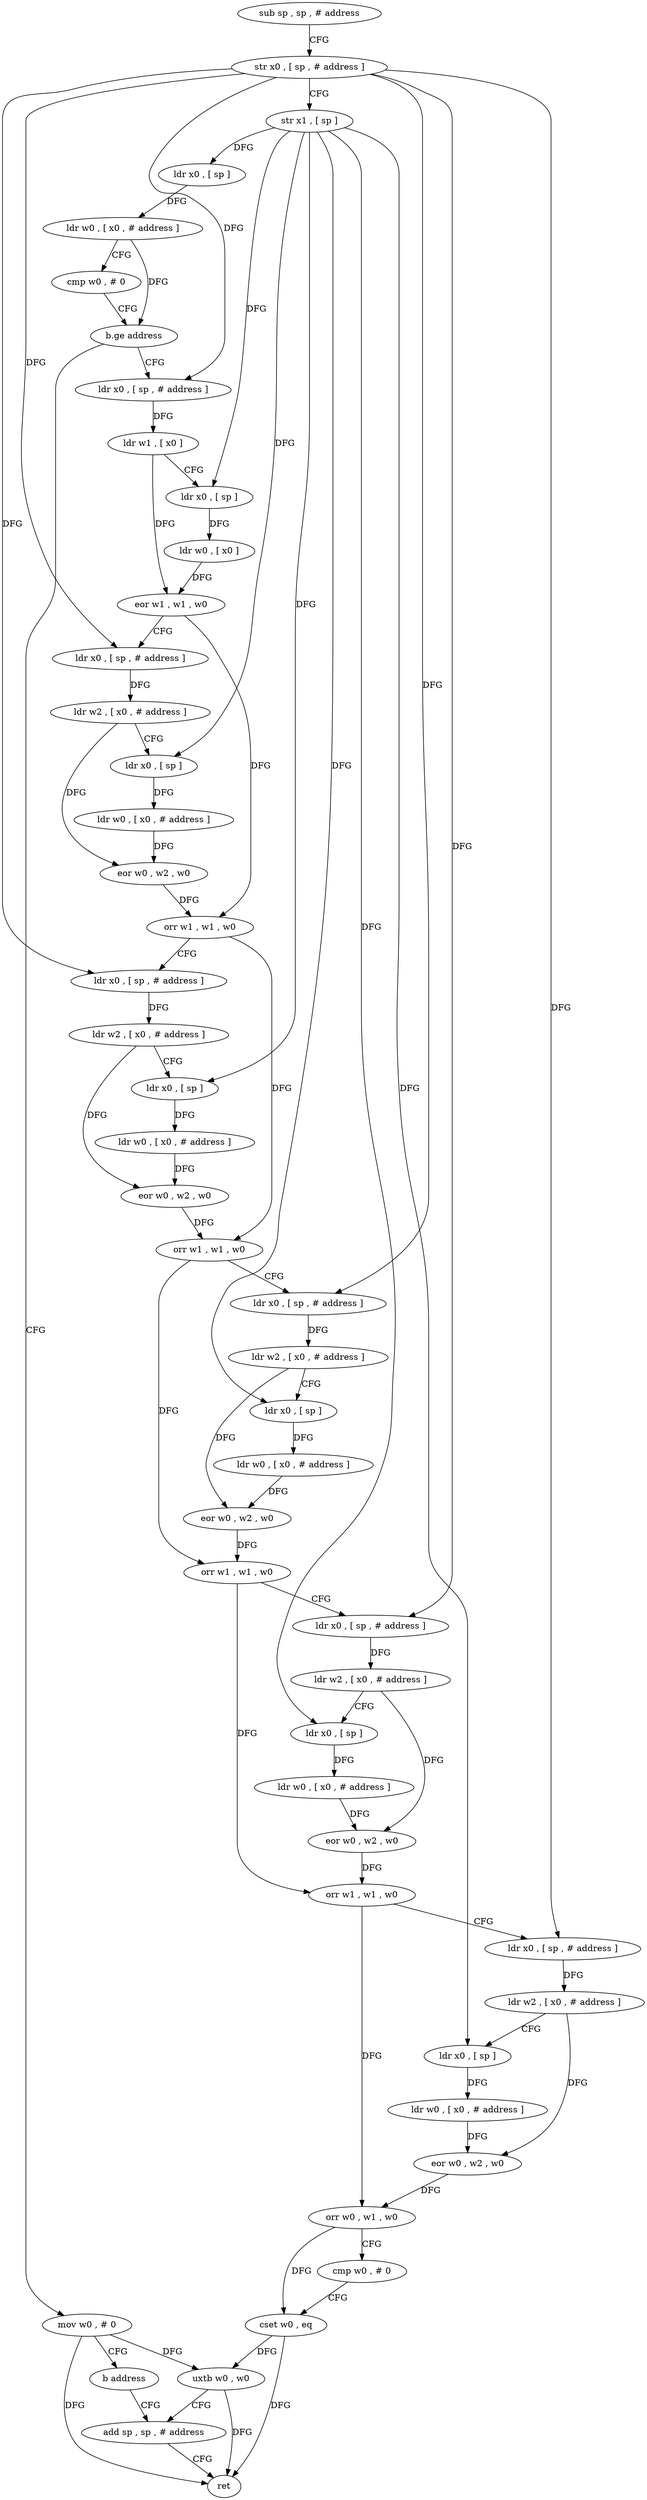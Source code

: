 digraph "func" {
"4361944" [label = "sub sp , sp , # address" ]
"4361948" [label = "str x0 , [ sp , # address ]" ]
"4361952" [label = "str x1 , [ sp ]" ]
"4361956" [label = "ldr x0 , [ sp ]" ]
"4361960" [label = "ldr w0 , [ x0 , # address ]" ]
"4361964" [label = "cmp w0 , # 0" ]
"4361968" [label = "b.ge address" ]
"4361980" [label = "ldr x0 , [ sp , # address ]" ]
"4361972" [label = "mov w0 , # 0" ]
"4361984" [label = "ldr w1 , [ x0 ]" ]
"4361988" [label = "ldr x0 , [ sp ]" ]
"4361992" [label = "ldr w0 , [ x0 ]" ]
"4361996" [label = "eor w1 , w1 , w0" ]
"4362000" [label = "ldr x0 , [ sp , # address ]" ]
"4362004" [label = "ldr w2 , [ x0 , # address ]" ]
"4362008" [label = "ldr x0 , [ sp ]" ]
"4362012" [label = "ldr w0 , [ x0 , # address ]" ]
"4362016" [label = "eor w0 , w2 , w0" ]
"4362020" [label = "orr w1 , w1 , w0" ]
"4362024" [label = "ldr x0 , [ sp , # address ]" ]
"4362028" [label = "ldr w2 , [ x0 , # address ]" ]
"4362032" [label = "ldr x0 , [ sp ]" ]
"4362036" [label = "ldr w0 , [ x0 , # address ]" ]
"4362040" [label = "eor w0 , w2 , w0" ]
"4362044" [label = "orr w1 , w1 , w0" ]
"4362048" [label = "ldr x0 , [ sp , # address ]" ]
"4362052" [label = "ldr w2 , [ x0 , # address ]" ]
"4362056" [label = "ldr x0 , [ sp ]" ]
"4362060" [label = "ldr w0 , [ x0 , # address ]" ]
"4362064" [label = "eor w0 , w2 , w0" ]
"4362068" [label = "orr w1 , w1 , w0" ]
"4362072" [label = "ldr x0 , [ sp , # address ]" ]
"4362076" [label = "ldr w2 , [ x0 , # address ]" ]
"4362080" [label = "ldr x0 , [ sp ]" ]
"4362084" [label = "ldr w0 , [ x0 , # address ]" ]
"4362088" [label = "eor w0 , w2 , w0" ]
"4362092" [label = "orr w1 , w1 , w0" ]
"4362096" [label = "ldr x0 , [ sp , # address ]" ]
"4362100" [label = "ldr w2 , [ x0 , # address ]" ]
"4362104" [label = "ldr x0 , [ sp ]" ]
"4362108" [label = "ldr w0 , [ x0 , # address ]" ]
"4362112" [label = "eor w0 , w2 , w0" ]
"4362116" [label = "orr w0 , w1 , w0" ]
"4362120" [label = "cmp w0 , # 0" ]
"4362124" [label = "cset w0 , eq" ]
"4362128" [label = "uxtb w0 , w0" ]
"4362132" [label = "add sp , sp , # address" ]
"4361976" [label = "b address" ]
"4362136" [label = "ret" ]
"4361944" -> "4361948" [ label = "CFG" ]
"4361948" -> "4361952" [ label = "CFG" ]
"4361948" -> "4361980" [ label = "DFG" ]
"4361948" -> "4362000" [ label = "DFG" ]
"4361948" -> "4362024" [ label = "DFG" ]
"4361948" -> "4362048" [ label = "DFG" ]
"4361948" -> "4362072" [ label = "DFG" ]
"4361948" -> "4362096" [ label = "DFG" ]
"4361952" -> "4361956" [ label = "DFG" ]
"4361952" -> "4361988" [ label = "DFG" ]
"4361952" -> "4362008" [ label = "DFG" ]
"4361952" -> "4362032" [ label = "DFG" ]
"4361952" -> "4362056" [ label = "DFG" ]
"4361952" -> "4362080" [ label = "DFG" ]
"4361952" -> "4362104" [ label = "DFG" ]
"4361956" -> "4361960" [ label = "DFG" ]
"4361960" -> "4361964" [ label = "CFG" ]
"4361960" -> "4361968" [ label = "DFG" ]
"4361964" -> "4361968" [ label = "CFG" ]
"4361968" -> "4361980" [ label = "CFG" ]
"4361968" -> "4361972" [ label = "CFG" ]
"4361980" -> "4361984" [ label = "DFG" ]
"4361972" -> "4361976" [ label = "CFG" ]
"4361972" -> "4362136" [ label = "DFG" ]
"4361972" -> "4362128" [ label = "DFG" ]
"4361984" -> "4361988" [ label = "CFG" ]
"4361984" -> "4361996" [ label = "DFG" ]
"4361988" -> "4361992" [ label = "DFG" ]
"4361992" -> "4361996" [ label = "DFG" ]
"4361996" -> "4362000" [ label = "CFG" ]
"4361996" -> "4362020" [ label = "DFG" ]
"4362000" -> "4362004" [ label = "DFG" ]
"4362004" -> "4362008" [ label = "CFG" ]
"4362004" -> "4362016" [ label = "DFG" ]
"4362008" -> "4362012" [ label = "DFG" ]
"4362012" -> "4362016" [ label = "DFG" ]
"4362016" -> "4362020" [ label = "DFG" ]
"4362020" -> "4362024" [ label = "CFG" ]
"4362020" -> "4362044" [ label = "DFG" ]
"4362024" -> "4362028" [ label = "DFG" ]
"4362028" -> "4362032" [ label = "CFG" ]
"4362028" -> "4362040" [ label = "DFG" ]
"4362032" -> "4362036" [ label = "DFG" ]
"4362036" -> "4362040" [ label = "DFG" ]
"4362040" -> "4362044" [ label = "DFG" ]
"4362044" -> "4362048" [ label = "CFG" ]
"4362044" -> "4362068" [ label = "DFG" ]
"4362048" -> "4362052" [ label = "DFG" ]
"4362052" -> "4362056" [ label = "CFG" ]
"4362052" -> "4362064" [ label = "DFG" ]
"4362056" -> "4362060" [ label = "DFG" ]
"4362060" -> "4362064" [ label = "DFG" ]
"4362064" -> "4362068" [ label = "DFG" ]
"4362068" -> "4362072" [ label = "CFG" ]
"4362068" -> "4362092" [ label = "DFG" ]
"4362072" -> "4362076" [ label = "DFG" ]
"4362076" -> "4362080" [ label = "CFG" ]
"4362076" -> "4362088" [ label = "DFG" ]
"4362080" -> "4362084" [ label = "DFG" ]
"4362084" -> "4362088" [ label = "DFG" ]
"4362088" -> "4362092" [ label = "DFG" ]
"4362092" -> "4362096" [ label = "CFG" ]
"4362092" -> "4362116" [ label = "DFG" ]
"4362096" -> "4362100" [ label = "DFG" ]
"4362100" -> "4362104" [ label = "CFG" ]
"4362100" -> "4362112" [ label = "DFG" ]
"4362104" -> "4362108" [ label = "DFG" ]
"4362108" -> "4362112" [ label = "DFG" ]
"4362112" -> "4362116" [ label = "DFG" ]
"4362116" -> "4362120" [ label = "CFG" ]
"4362116" -> "4362124" [ label = "DFG" ]
"4362120" -> "4362124" [ label = "CFG" ]
"4362124" -> "4362128" [ label = "DFG" ]
"4362124" -> "4362136" [ label = "DFG" ]
"4362128" -> "4362132" [ label = "CFG" ]
"4362128" -> "4362136" [ label = "DFG" ]
"4362132" -> "4362136" [ label = "CFG" ]
"4361976" -> "4362132" [ label = "CFG" ]
}
